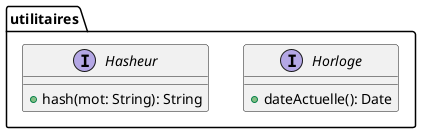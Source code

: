 @startuml Utilitaires (classes pour des opérations utilitaires)

namespace utilitaires {
    interface Horloge {
        + dateActuelle(): Date
    }

    interface Hasheur {
        + hash(mot: String): String
    }
}

@enduml